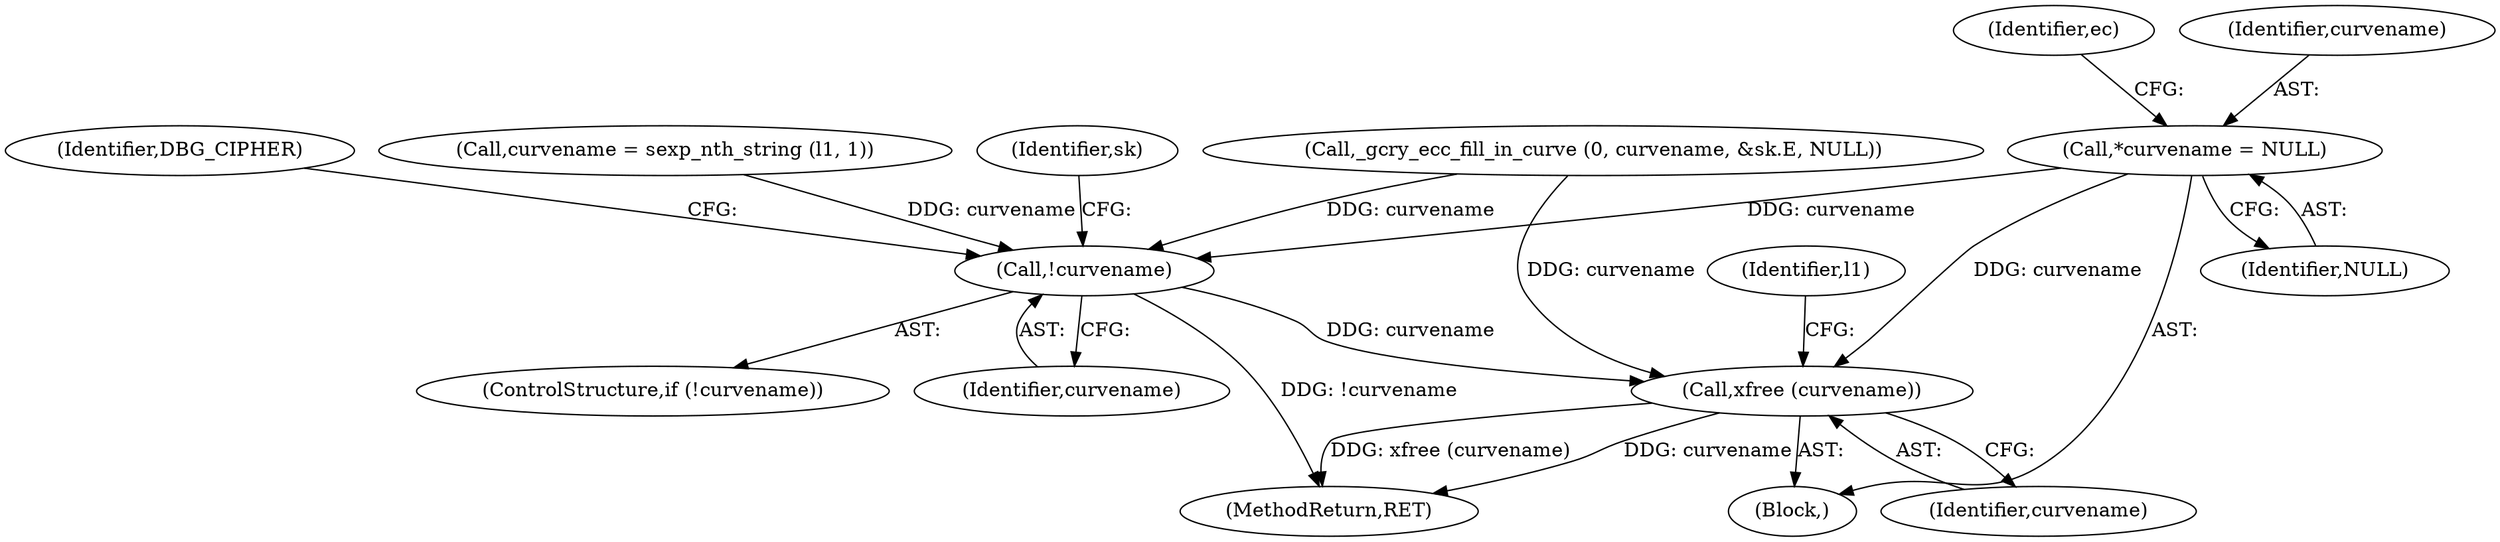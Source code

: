 digraph "0_gnupg_da780c8183cccc8f533c8ace8211ac2cb2bdee7b@pointer" {
"1000131" [label="(Call,*curvename = NULL)"];
"1000331" [label="(Call,!curvename)"];
"1000739" [label="(Call,xfree (curvename))"];
"1000319" [label="(Call,_gcry_ecc_fill_in_curve (0, curvename, &sk.E, NULL))"];
"1000332" [label="(Identifier,curvename)"];
"1000740" [label="(Identifier,curvename)"];
"1000739" [label="(Call,xfree (curvename))"];
"1000113" [label="(Block,)"];
"1000131" [label="(Call,*curvename = NULL)"];
"1000337" [label="(Identifier,sk)"];
"1000364" [label="(Identifier,DBG_CIPHER)"];
"1000133" [label="(Identifier,NULL)"];
"1000309" [label="(Call,curvename = sexp_nth_string (l1, 1))"];
"1000742" [label="(Identifier,l1)"];
"1000136" [label="(Identifier,ec)"];
"1000756" [label="(MethodReturn,RET)"];
"1000132" [label="(Identifier,curvename)"];
"1000331" [label="(Call,!curvename)"];
"1000330" [label="(ControlStructure,if (!curvename))"];
"1000131" -> "1000113"  [label="AST: "];
"1000131" -> "1000133"  [label="CFG: "];
"1000132" -> "1000131"  [label="AST: "];
"1000133" -> "1000131"  [label="AST: "];
"1000136" -> "1000131"  [label="CFG: "];
"1000131" -> "1000331"  [label="DDG: curvename"];
"1000131" -> "1000739"  [label="DDG: curvename"];
"1000331" -> "1000330"  [label="AST: "];
"1000331" -> "1000332"  [label="CFG: "];
"1000332" -> "1000331"  [label="AST: "];
"1000337" -> "1000331"  [label="CFG: "];
"1000364" -> "1000331"  [label="CFG: "];
"1000331" -> "1000756"  [label="DDG: !curvename"];
"1000309" -> "1000331"  [label="DDG: curvename"];
"1000319" -> "1000331"  [label="DDG: curvename"];
"1000331" -> "1000739"  [label="DDG: curvename"];
"1000739" -> "1000113"  [label="AST: "];
"1000739" -> "1000740"  [label="CFG: "];
"1000740" -> "1000739"  [label="AST: "];
"1000742" -> "1000739"  [label="CFG: "];
"1000739" -> "1000756"  [label="DDG: xfree (curvename)"];
"1000739" -> "1000756"  [label="DDG: curvename"];
"1000319" -> "1000739"  [label="DDG: curvename"];
}
